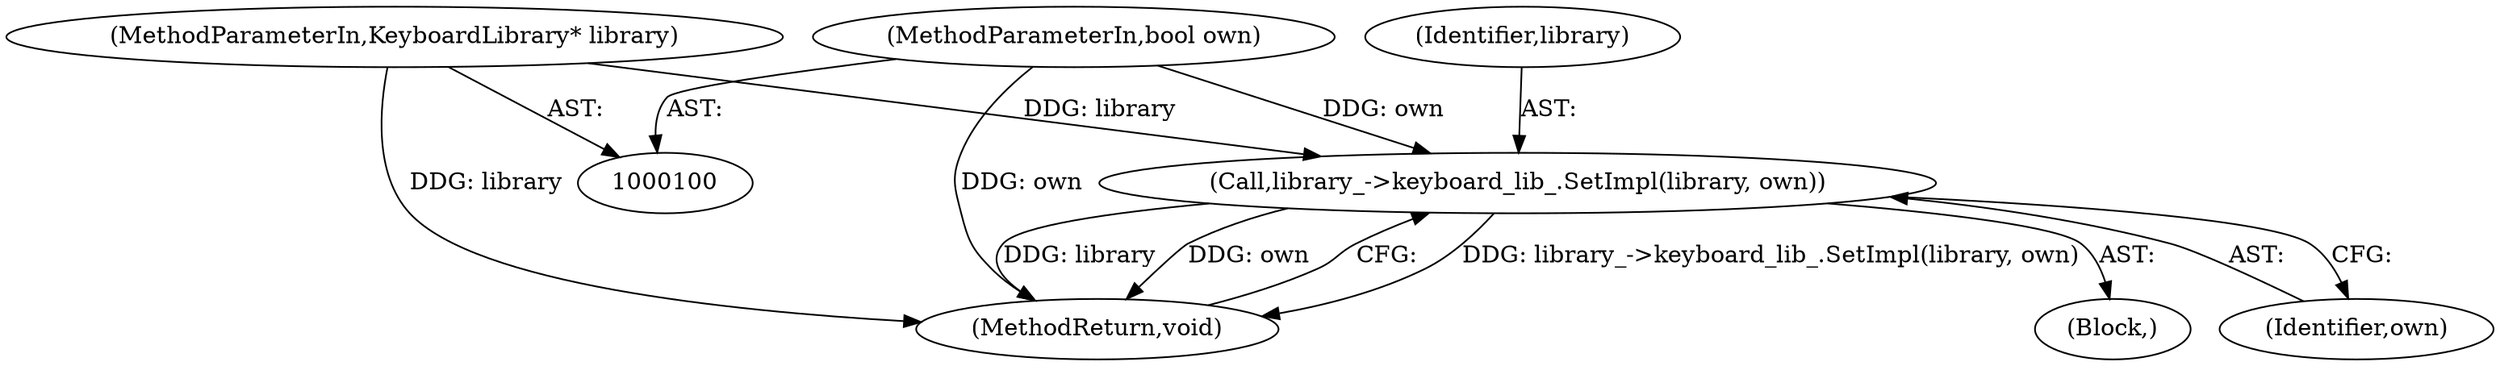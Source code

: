 digraph "1_Chrome_b3ae5db129f88dae153880e84bdabea8ce2ca89b_18@pointer" {
"1000104" [label="(Call,library_->keyboard_lib_.SetImpl(library, own))"];
"1000101" [label="(MethodParameterIn,KeyboardLibrary* library)"];
"1000102" [label="(MethodParameterIn,bool own)"];
"1000104" [label="(Call,library_->keyboard_lib_.SetImpl(library, own))"];
"1000107" [label="(MethodReturn,void)"];
"1000105" [label="(Identifier,library)"];
"1000103" [label="(Block,)"];
"1000106" [label="(Identifier,own)"];
"1000101" [label="(MethodParameterIn,KeyboardLibrary* library)"];
"1000102" [label="(MethodParameterIn,bool own)"];
"1000104" -> "1000103"  [label="AST: "];
"1000104" -> "1000106"  [label="CFG: "];
"1000105" -> "1000104"  [label="AST: "];
"1000106" -> "1000104"  [label="AST: "];
"1000107" -> "1000104"  [label="CFG: "];
"1000104" -> "1000107"  [label="DDG: library_->keyboard_lib_.SetImpl(library, own)"];
"1000104" -> "1000107"  [label="DDG: library"];
"1000104" -> "1000107"  [label="DDG: own"];
"1000101" -> "1000104"  [label="DDG: library"];
"1000102" -> "1000104"  [label="DDG: own"];
"1000101" -> "1000100"  [label="AST: "];
"1000101" -> "1000107"  [label="DDG: library"];
"1000102" -> "1000100"  [label="AST: "];
"1000102" -> "1000107"  [label="DDG: own"];
}
